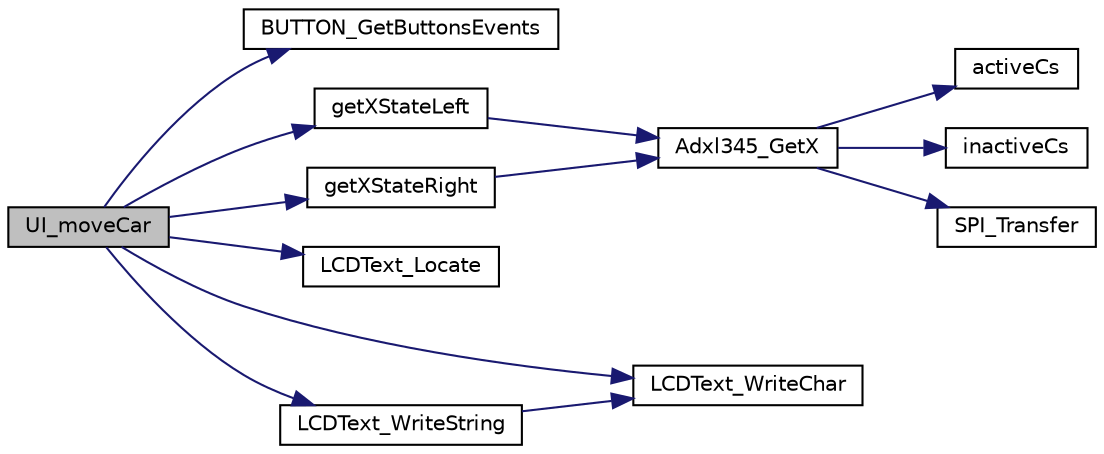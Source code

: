 digraph "UI_moveCar"
{
 // LATEX_PDF_SIZE
  edge [fontname="Helvetica",fontsize="10",labelfontname="Helvetica",labelfontsize="10"];
  node [fontname="Helvetica",fontsize="10",shape=record];
  rankdir="LR";
  Node1 [label="UI_moveCar",height=0.2,width=0.4,color="black", fillcolor="grey75", style="filled", fontcolor="black",tooltip=" "];
  Node1 -> Node2 [color="midnightblue",fontsize="10",style="solid",fontname="Helvetica"];
  Node2 [label="BUTTON_GetButtonsEvents",height=0.2,width=0.4,color="black", fillcolor="white", style="filled",URL="$d2/df5/group__BUTTON__Public__Functions.html#ga2c59b4793ae9fcff36a5415748688519",tooltip="function that returns the state of the button"];
  Node1 -> Node3 [color="midnightblue",fontsize="10",style="solid",fontname="Helvetica"];
  Node3 [label="getXStateLeft",height=0.2,width=0.4,color="black", fillcolor="white", style="filled",URL="$dc/d78/ui_8c.html#a51ad3700ab70e832e9f66fea3857bbfa",tooltip=" "];
  Node3 -> Node4 [color="midnightblue",fontsize="10",style="solid",fontname="Helvetica"];
  Node4 [label="Adxl345_GetX",height=0.2,width=0.4,color="black", fillcolor="white", style="filled",URL="$df/d5b/group__ADXL345__Public__Functions.html#ga9c6b1666a6373d8c1c6dd7b493e2d6db",tooltip="Gets the 2 byte X values of the accelerometer."];
  Node4 -> Node5 [color="midnightblue",fontsize="10",style="solid",fontname="Helvetica"];
  Node5 [label="activeCs",height=0.2,width=0.4,color="black", fillcolor="white", style="filled",URL="$d3/dab/adxl345_8c.html#a4300ec3d0be9e3b86d78ba4d3609bde8",tooltip=" "];
  Node4 -> Node6 [color="midnightblue",fontsize="10",style="solid",fontname="Helvetica"];
  Node6 [label="inactiveCs",height=0.2,width=0.4,color="black", fillcolor="white", style="filled",URL="$d3/dab/adxl345_8c.html#ae3c31de4a09999824971ec65ac7988b9",tooltip=" "];
  Node4 -> Node7 [color="midnightblue",fontsize="10",style="solid",fontname="Helvetica"];
  Node7 [label="SPI_Transfer",height=0.2,width=0.4,color="black", fillcolor="white", style="filled",URL="$df/d5b/group__ADXL345__Public__Functions.html#ga7d00c98b1764bcf04695997fe1b02a79",tooltip="Transfers bits in wich the spi is in contact to."];
  Node1 -> Node8 [color="midnightblue",fontsize="10",style="solid",fontname="Helvetica"];
  Node8 [label="getXStateRight",height=0.2,width=0.4,color="black", fillcolor="white", style="filled",URL="$dc/d78/ui_8c.html#a5dea795edf10b68b9c311506166b313f",tooltip=" "];
  Node8 -> Node4 [color="midnightblue",fontsize="10",style="solid",fontname="Helvetica"];
  Node1 -> Node9 [color="midnightblue",fontsize="10",style="solid",fontname="Helvetica"];
  Node9 [label="LCDText_Locate",height=0.2,width=0.4,color="black", fillcolor="white", style="filled",URL="$da/da4/group__LCD__Public__Functions.html#ga7187e0fca7d1666198d63c6c972edee7",tooltip="Moves the cursor to the position received in arguments."];
  Node1 -> Node10 [color="midnightblue",fontsize="10",style="solid",fontname="Helvetica"];
  Node10 [label="LCDText_WriteChar",height=0.2,width=0.4,color="black", fillcolor="white", style="filled",URL="$da/da4/group__LCD__Public__Functions.html#gae2457428e83fd94180055837bd9f9675",tooltip="Writes a character to the display in the cursor position."];
  Node1 -> Node11 [color="midnightblue",fontsize="10",style="solid",fontname="Helvetica"];
  Node11 [label="LCDText_WriteString",height=0.2,width=0.4,color="black", fillcolor="white", style="filled",URL="$da/da4/group__LCD__Public__Functions.html#ga346f0227c399d12098b2b1d1e5d46da0",tooltip="Writes a string (word) to the display in the cursor position."];
  Node11 -> Node10 [color="midnightblue",fontsize="10",style="solid",fontname="Helvetica"];
}
